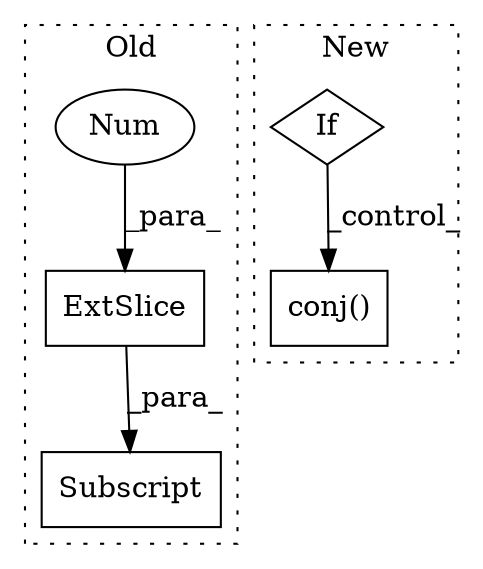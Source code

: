 digraph G {
subgraph cluster0 {
1 [label="ExtSlice" a="85" s="1613" l="1" shape="box"];
3 [label="Subscript" a="63" s="1613,0" l="7,0" shape="box"];
5 [label="Num" a="76" s="1618" l="1" shape="ellipse"];
label = "Old";
style="dotted";
}
subgraph cluster1 {
2 [label="conj()" a="75" s="1648,1659" l="9,1" shape="box"];
4 [label="If" a="96" s="1444" l="3" shape="diamond"];
label = "New";
style="dotted";
}
1 -> 3 [label="_para_"];
4 -> 2 [label="_control_"];
5 -> 1 [label="_para_"];
}